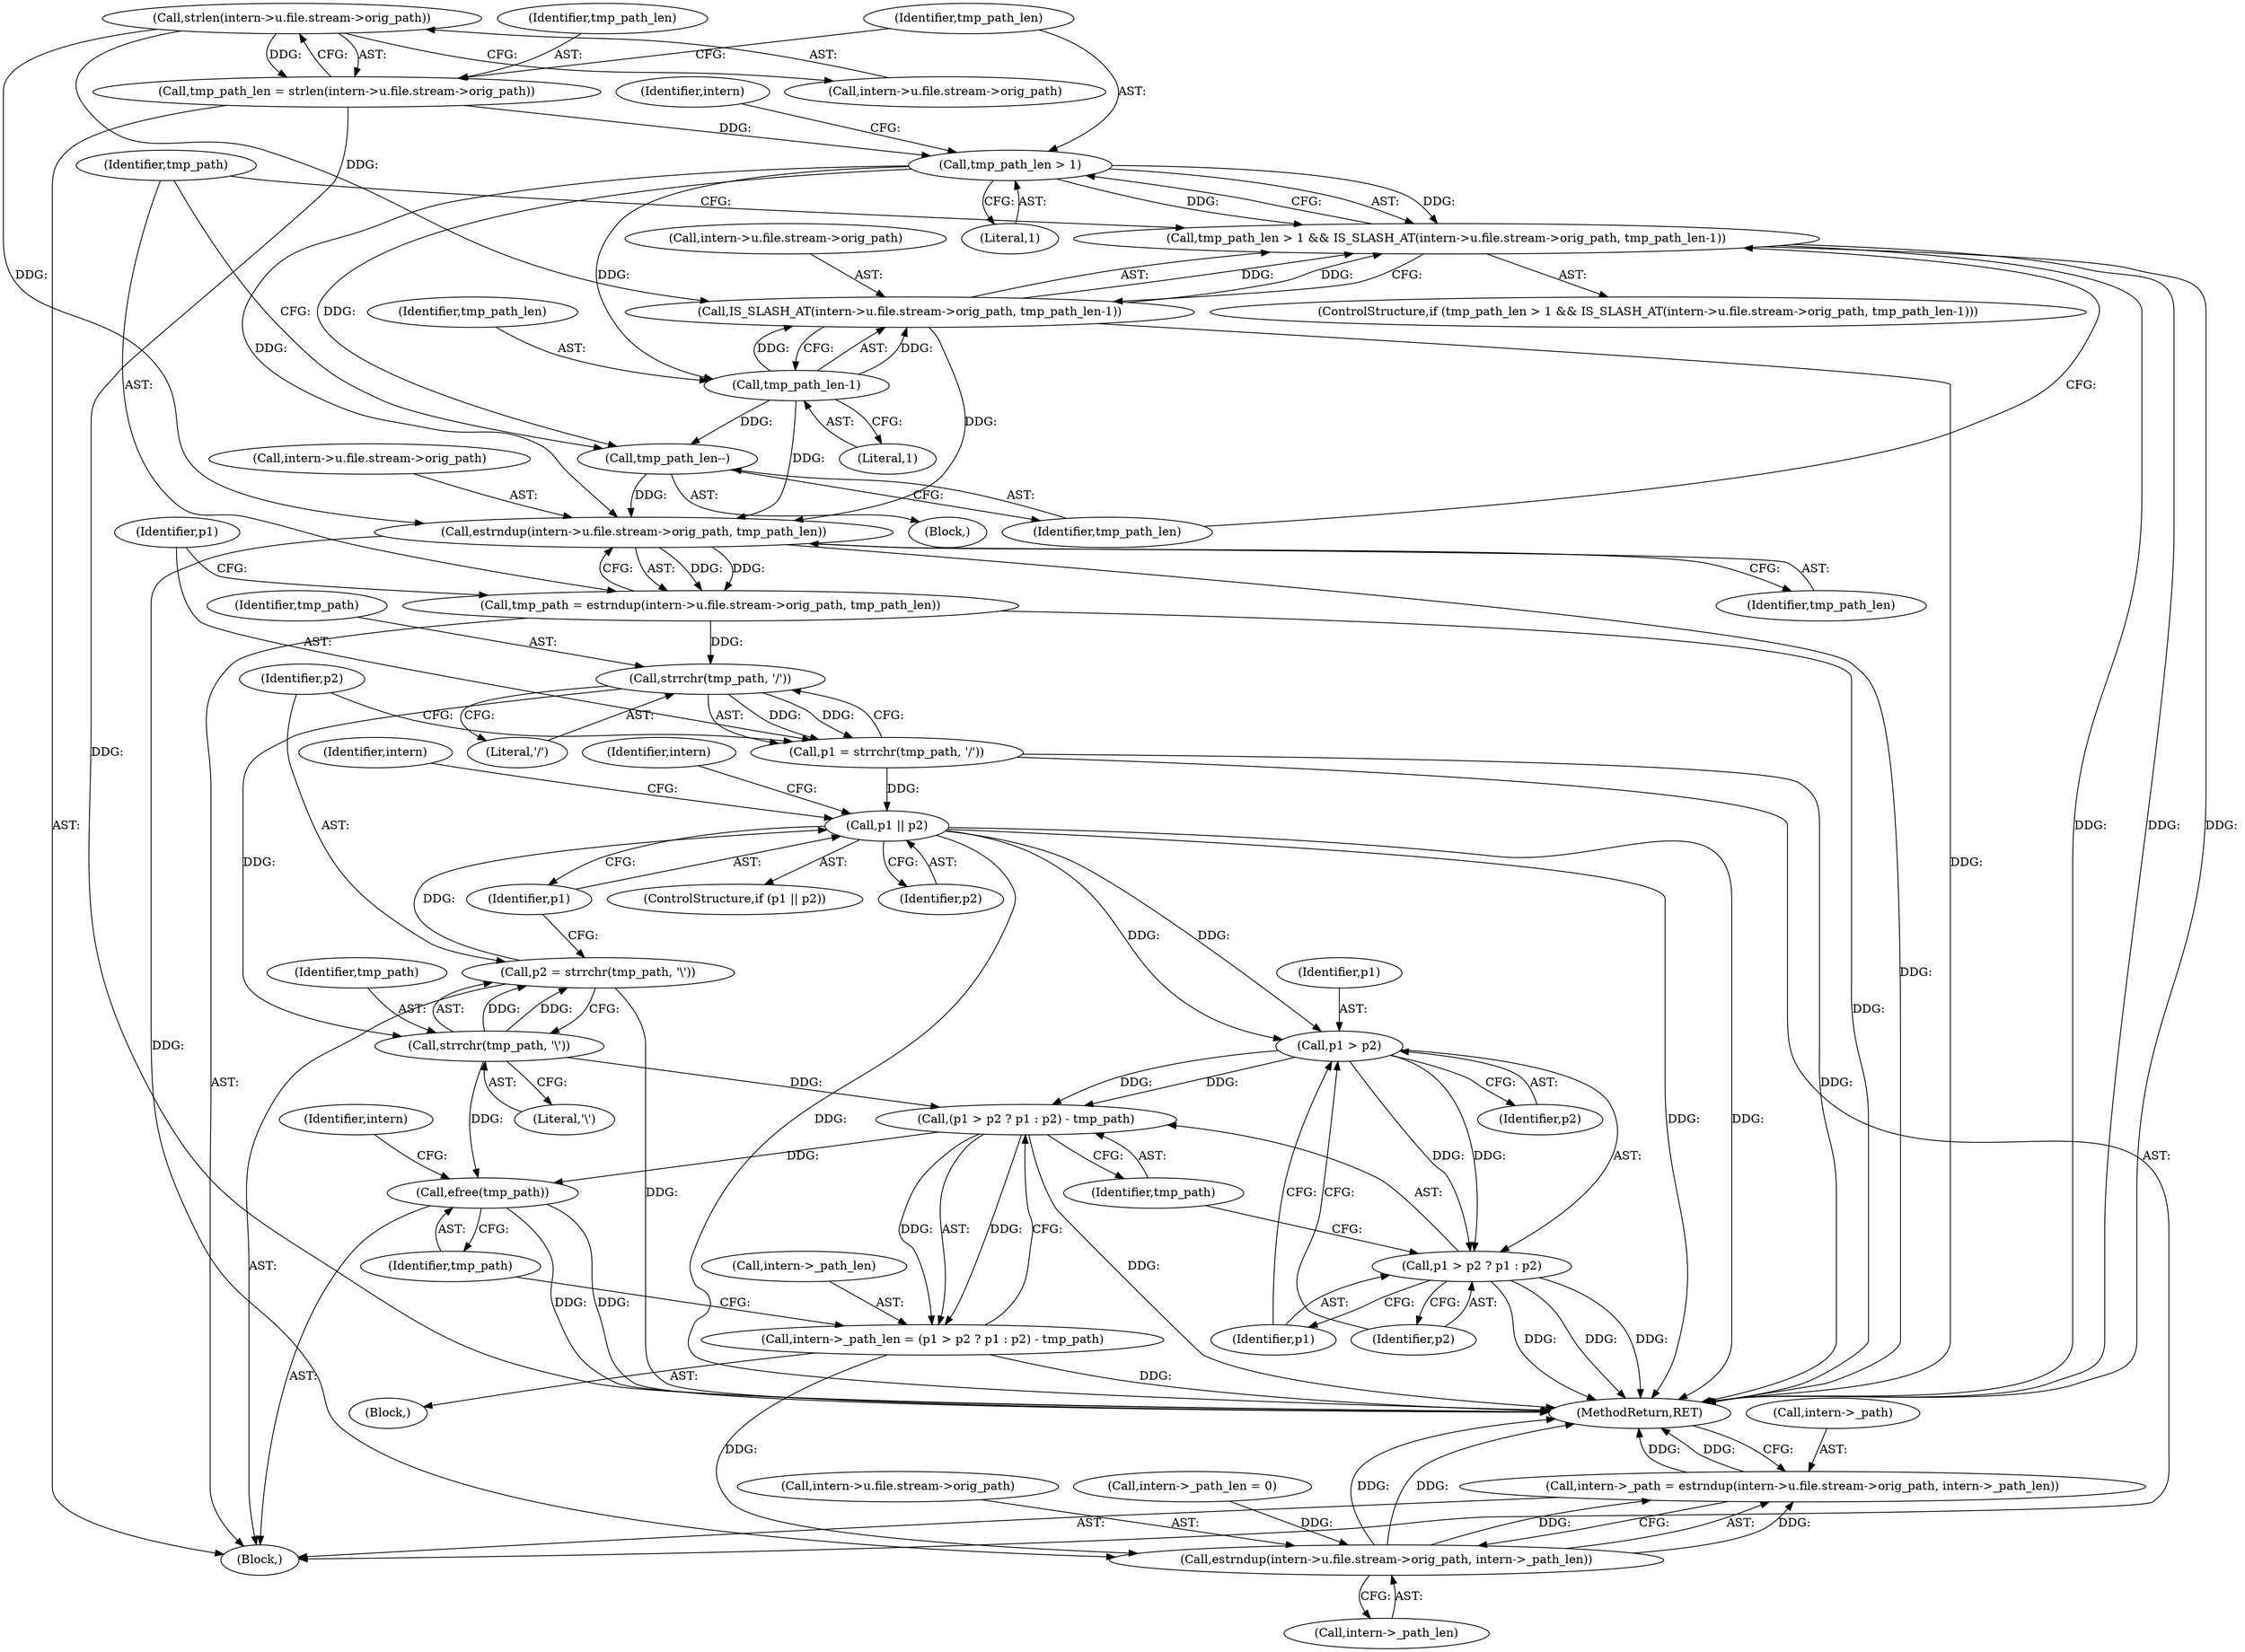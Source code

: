 digraph "0_php-src_7245bff300d3fa8bacbef7897ff080a6f1c23eba?w=1_22@API" {
"1000180" [label="(Call,strlen(intern->u.file.stream->orig_path))"];
"1000178" [label="(Call,tmp_path_len = strlen(intern->u.file.stream->orig_path))"];
"1000192" [label="(Call,tmp_path_len > 1)"];
"1000191" [label="(Call,tmp_path_len > 1 && IS_SLASH_AT(intern->u.file.stream->orig_path, tmp_path_len-1))"];
"1000205" [label="(Call,tmp_path_len-1)"];
"1000195" [label="(Call,IS_SLASH_AT(intern->u.file.stream->orig_path, tmp_path_len-1))"];
"1000213" [label="(Call,estrndup(intern->u.file.stream->orig_path, tmp_path_len))"];
"1000211" [label="(Call,tmp_path = estrndup(intern->u.file.stream->orig_path, tmp_path_len))"];
"1000226" [label="(Call,strrchr(tmp_path, '/'))"];
"1000224" [label="(Call,p1 = strrchr(tmp_path, '/'))"];
"1000235" [label="(Call,p1 || p2)"];
"1000245" [label="(Call,p1 > p2)"];
"1000243" [label="(Call,(p1 > p2 ? p1 : p2) - tmp_path)"];
"1000239" [label="(Call,intern->_path_len = (p1 > p2 ? p1 : p2) - tmp_path)"];
"1000264" [label="(Call,estrndup(intern->u.file.stream->orig_path, intern->_path_len))"];
"1000260" [label="(Call,intern->_path = estrndup(intern->u.file.stream->orig_path, intern->_path_len))"];
"1000258" [label="(Call,efree(tmp_path))"];
"1000244" [label="(Call,p1 > p2 ? p1 : p2)"];
"1000231" [label="(Call,strrchr(tmp_path, '\\'))"];
"1000229" [label="(Call,p2 = strrchr(tmp_path, '\\'))"];
"1000209" [label="(Call,tmp_path_len--)"];
"1000232" [label="(Identifier,tmp_path)"];
"1000230" [label="(Identifier,p2)"];
"1000178" [label="(Call,tmp_path_len = strlen(intern->u.file.stream->orig_path))"];
"1000226" [label="(Call,strrchr(tmp_path, '/'))"];
"1000250" [label="(Identifier,tmp_path)"];
"1000227" [label="(Identifier,tmp_path)"];
"1000260" [label="(Call,intern->_path = estrndup(intern->u.file.stream->orig_path, intern->_path_len))"];
"1000181" [label="(Call,intern->u.file.stream->orig_path)"];
"1000177" [label="(Block,)"];
"1000224" [label="(Call,p1 = strrchr(tmp_path, '/'))"];
"1000193" [label="(Identifier,tmp_path_len)"];
"1000245" [label="(Call,p1 > p2)"];
"1000243" [label="(Call,(p1 > p2 ? p1 : p2) - tmp_path)"];
"1000196" [label="(Call,intern->u.file.stream->orig_path)"];
"1000213" [label="(Call,estrndup(intern->u.file.stream->orig_path, tmp_path_len))"];
"1000233" [label="(Literal,'\\')"];
"1000237" [label="(Identifier,p2)"];
"1000274" [label="(Call,intern->_path_len)"];
"1000255" [label="(Identifier,intern)"];
"1000246" [label="(Identifier,p1)"];
"1000206" [label="(Identifier,tmp_path_len)"];
"1000264" [label="(Call,estrndup(intern->u.file.stream->orig_path, intern->_path_len))"];
"1000209" [label="(Call,tmp_path_len--)"];
"1000234" [label="(ControlStructure,if (p1 || p2))"];
"1000200" [label="(Identifier,intern)"];
"1000265" [label="(Call,intern->u.file.stream->orig_path)"];
"1000228" [label="(Literal,'/')"];
"1000225" [label="(Identifier,p1)"];
"1000210" [label="(Identifier,tmp_path_len)"];
"1000191" [label="(Call,tmp_path_len > 1 && IS_SLASH_AT(intern->u.file.stream->orig_path, tmp_path_len-1))"];
"1000190" [label="(ControlStructure,if (tmp_path_len > 1 && IS_SLASH_AT(intern->u.file.stream->orig_path, tmp_path_len-1)))"];
"1000244" [label="(Call,p1 > p2 ? p1 : p2)"];
"1000258" [label="(Call,efree(tmp_path))"];
"1000259" [label="(Identifier,tmp_path)"];
"1000261" [label="(Call,intern->_path)"];
"1000262" [label="(Identifier,intern)"];
"1000212" [label="(Identifier,tmp_path)"];
"1000223" [label="(Identifier,tmp_path_len)"];
"1000211" [label="(Call,tmp_path = estrndup(intern->u.file.stream->orig_path, tmp_path_len))"];
"1000241" [label="(Identifier,intern)"];
"1000235" [label="(Call,p1 || p2)"];
"1000240" [label="(Call,intern->_path_len)"];
"1000231" [label="(Call,strrchr(tmp_path, '\\'))"];
"1000253" [label="(Call,intern->_path_len = 0)"];
"1000248" [label="(Identifier,p1)"];
"1000214" [label="(Call,intern->u.file.stream->orig_path)"];
"1000195" [label="(Call,IS_SLASH_AT(intern->u.file.stream->orig_path, tmp_path_len-1))"];
"1000277" [label="(MethodReturn,RET)"];
"1000205" [label="(Call,tmp_path_len-1)"];
"1000229" [label="(Call,p2 = strrchr(tmp_path, '\\'))"];
"1000249" [label="(Identifier,p2)"];
"1000247" [label="(Identifier,p2)"];
"1000180" [label="(Call,strlen(intern->u.file.stream->orig_path))"];
"1000236" [label="(Identifier,p1)"];
"1000192" [label="(Call,tmp_path_len > 1)"];
"1000208" [label="(Block,)"];
"1000179" [label="(Identifier,tmp_path_len)"];
"1000239" [label="(Call,intern->_path_len = (p1 > p2 ? p1 : p2) - tmp_path)"];
"1000238" [label="(Block,)"];
"1000194" [label="(Literal,1)"];
"1000207" [label="(Literal,1)"];
"1000180" -> "1000178"  [label="AST: "];
"1000180" -> "1000181"  [label="CFG: "];
"1000181" -> "1000180"  [label="AST: "];
"1000178" -> "1000180"  [label="CFG: "];
"1000180" -> "1000178"  [label="DDG: "];
"1000180" -> "1000195"  [label="DDG: "];
"1000180" -> "1000213"  [label="DDG: "];
"1000178" -> "1000177"  [label="AST: "];
"1000179" -> "1000178"  [label="AST: "];
"1000193" -> "1000178"  [label="CFG: "];
"1000178" -> "1000277"  [label="DDG: "];
"1000178" -> "1000192"  [label="DDG: "];
"1000192" -> "1000191"  [label="AST: "];
"1000192" -> "1000194"  [label="CFG: "];
"1000193" -> "1000192"  [label="AST: "];
"1000194" -> "1000192"  [label="AST: "];
"1000200" -> "1000192"  [label="CFG: "];
"1000191" -> "1000192"  [label="CFG: "];
"1000192" -> "1000191"  [label="DDG: "];
"1000192" -> "1000191"  [label="DDG: "];
"1000192" -> "1000205"  [label="DDG: "];
"1000192" -> "1000209"  [label="DDG: "];
"1000192" -> "1000213"  [label="DDG: "];
"1000191" -> "1000190"  [label="AST: "];
"1000191" -> "1000195"  [label="CFG: "];
"1000195" -> "1000191"  [label="AST: "];
"1000210" -> "1000191"  [label="CFG: "];
"1000212" -> "1000191"  [label="CFG: "];
"1000191" -> "1000277"  [label="DDG: "];
"1000191" -> "1000277"  [label="DDG: "];
"1000191" -> "1000277"  [label="DDG: "];
"1000195" -> "1000191"  [label="DDG: "];
"1000195" -> "1000191"  [label="DDG: "];
"1000205" -> "1000195"  [label="AST: "];
"1000205" -> "1000207"  [label="CFG: "];
"1000206" -> "1000205"  [label="AST: "];
"1000207" -> "1000205"  [label="AST: "];
"1000195" -> "1000205"  [label="CFG: "];
"1000205" -> "1000195"  [label="DDG: "];
"1000205" -> "1000195"  [label="DDG: "];
"1000205" -> "1000209"  [label="DDG: "];
"1000205" -> "1000213"  [label="DDG: "];
"1000196" -> "1000195"  [label="AST: "];
"1000195" -> "1000277"  [label="DDG: "];
"1000195" -> "1000213"  [label="DDG: "];
"1000213" -> "1000211"  [label="AST: "];
"1000213" -> "1000223"  [label="CFG: "];
"1000214" -> "1000213"  [label="AST: "];
"1000223" -> "1000213"  [label="AST: "];
"1000211" -> "1000213"  [label="CFG: "];
"1000213" -> "1000277"  [label="DDG: "];
"1000213" -> "1000211"  [label="DDG: "];
"1000213" -> "1000211"  [label="DDG: "];
"1000209" -> "1000213"  [label="DDG: "];
"1000213" -> "1000264"  [label="DDG: "];
"1000211" -> "1000177"  [label="AST: "];
"1000212" -> "1000211"  [label="AST: "];
"1000225" -> "1000211"  [label="CFG: "];
"1000211" -> "1000277"  [label="DDG: "];
"1000211" -> "1000226"  [label="DDG: "];
"1000226" -> "1000224"  [label="AST: "];
"1000226" -> "1000228"  [label="CFG: "];
"1000227" -> "1000226"  [label="AST: "];
"1000228" -> "1000226"  [label="AST: "];
"1000224" -> "1000226"  [label="CFG: "];
"1000226" -> "1000224"  [label="DDG: "];
"1000226" -> "1000224"  [label="DDG: "];
"1000226" -> "1000231"  [label="DDG: "];
"1000224" -> "1000177"  [label="AST: "];
"1000225" -> "1000224"  [label="AST: "];
"1000230" -> "1000224"  [label="CFG: "];
"1000224" -> "1000277"  [label="DDG: "];
"1000224" -> "1000235"  [label="DDG: "];
"1000235" -> "1000234"  [label="AST: "];
"1000235" -> "1000236"  [label="CFG: "];
"1000235" -> "1000237"  [label="CFG: "];
"1000236" -> "1000235"  [label="AST: "];
"1000237" -> "1000235"  [label="AST: "];
"1000241" -> "1000235"  [label="CFG: "];
"1000255" -> "1000235"  [label="CFG: "];
"1000235" -> "1000277"  [label="DDG: "];
"1000235" -> "1000277"  [label="DDG: "];
"1000235" -> "1000277"  [label="DDG: "];
"1000229" -> "1000235"  [label="DDG: "];
"1000235" -> "1000245"  [label="DDG: "];
"1000235" -> "1000245"  [label="DDG: "];
"1000245" -> "1000244"  [label="AST: "];
"1000245" -> "1000247"  [label="CFG: "];
"1000246" -> "1000245"  [label="AST: "];
"1000247" -> "1000245"  [label="AST: "];
"1000248" -> "1000245"  [label="CFG: "];
"1000249" -> "1000245"  [label="CFG: "];
"1000245" -> "1000243"  [label="DDG: "];
"1000245" -> "1000243"  [label="DDG: "];
"1000245" -> "1000244"  [label="DDG: "];
"1000245" -> "1000244"  [label="DDG: "];
"1000243" -> "1000239"  [label="AST: "];
"1000243" -> "1000250"  [label="CFG: "];
"1000244" -> "1000243"  [label="AST: "];
"1000250" -> "1000243"  [label="AST: "];
"1000239" -> "1000243"  [label="CFG: "];
"1000243" -> "1000277"  [label="DDG: "];
"1000243" -> "1000239"  [label="DDG: "];
"1000243" -> "1000239"  [label="DDG: "];
"1000231" -> "1000243"  [label="DDG: "];
"1000243" -> "1000258"  [label="DDG: "];
"1000239" -> "1000238"  [label="AST: "];
"1000240" -> "1000239"  [label="AST: "];
"1000259" -> "1000239"  [label="CFG: "];
"1000239" -> "1000277"  [label="DDG: "];
"1000239" -> "1000264"  [label="DDG: "];
"1000264" -> "1000260"  [label="AST: "];
"1000264" -> "1000274"  [label="CFG: "];
"1000265" -> "1000264"  [label="AST: "];
"1000274" -> "1000264"  [label="AST: "];
"1000260" -> "1000264"  [label="CFG: "];
"1000264" -> "1000277"  [label="DDG: "];
"1000264" -> "1000277"  [label="DDG: "];
"1000264" -> "1000260"  [label="DDG: "];
"1000264" -> "1000260"  [label="DDG: "];
"1000253" -> "1000264"  [label="DDG: "];
"1000260" -> "1000177"  [label="AST: "];
"1000261" -> "1000260"  [label="AST: "];
"1000277" -> "1000260"  [label="CFG: "];
"1000260" -> "1000277"  [label="DDG: "];
"1000260" -> "1000277"  [label="DDG: "];
"1000258" -> "1000177"  [label="AST: "];
"1000258" -> "1000259"  [label="CFG: "];
"1000259" -> "1000258"  [label="AST: "];
"1000262" -> "1000258"  [label="CFG: "];
"1000258" -> "1000277"  [label="DDG: "];
"1000258" -> "1000277"  [label="DDG: "];
"1000231" -> "1000258"  [label="DDG: "];
"1000244" -> "1000248"  [label="CFG: "];
"1000244" -> "1000249"  [label="CFG: "];
"1000248" -> "1000244"  [label="AST: "];
"1000249" -> "1000244"  [label="AST: "];
"1000250" -> "1000244"  [label="CFG: "];
"1000244" -> "1000277"  [label="DDG: "];
"1000244" -> "1000277"  [label="DDG: "];
"1000244" -> "1000277"  [label="DDG: "];
"1000231" -> "1000229"  [label="AST: "];
"1000231" -> "1000233"  [label="CFG: "];
"1000232" -> "1000231"  [label="AST: "];
"1000233" -> "1000231"  [label="AST: "];
"1000229" -> "1000231"  [label="CFG: "];
"1000231" -> "1000229"  [label="DDG: "];
"1000231" -> "1000229"  [label="DDG: "];
"1000229" -> "1000177"  [label="AST: "];
"1000230" -> "1000229"  [label="AST: "];
"1000236" -> "1000229"  [label="CFG: "];
"1000229" -> "1000277"  [label="DDG: "];
"1000209" -> "1000208"  [label="AST: "];
"1000209" -> "1000210"  [label="CFG: "];
"1000210" -> "1000209"  [label="AST: "];
"1000212" -> "1000209"  [label="CFG: "];
}
